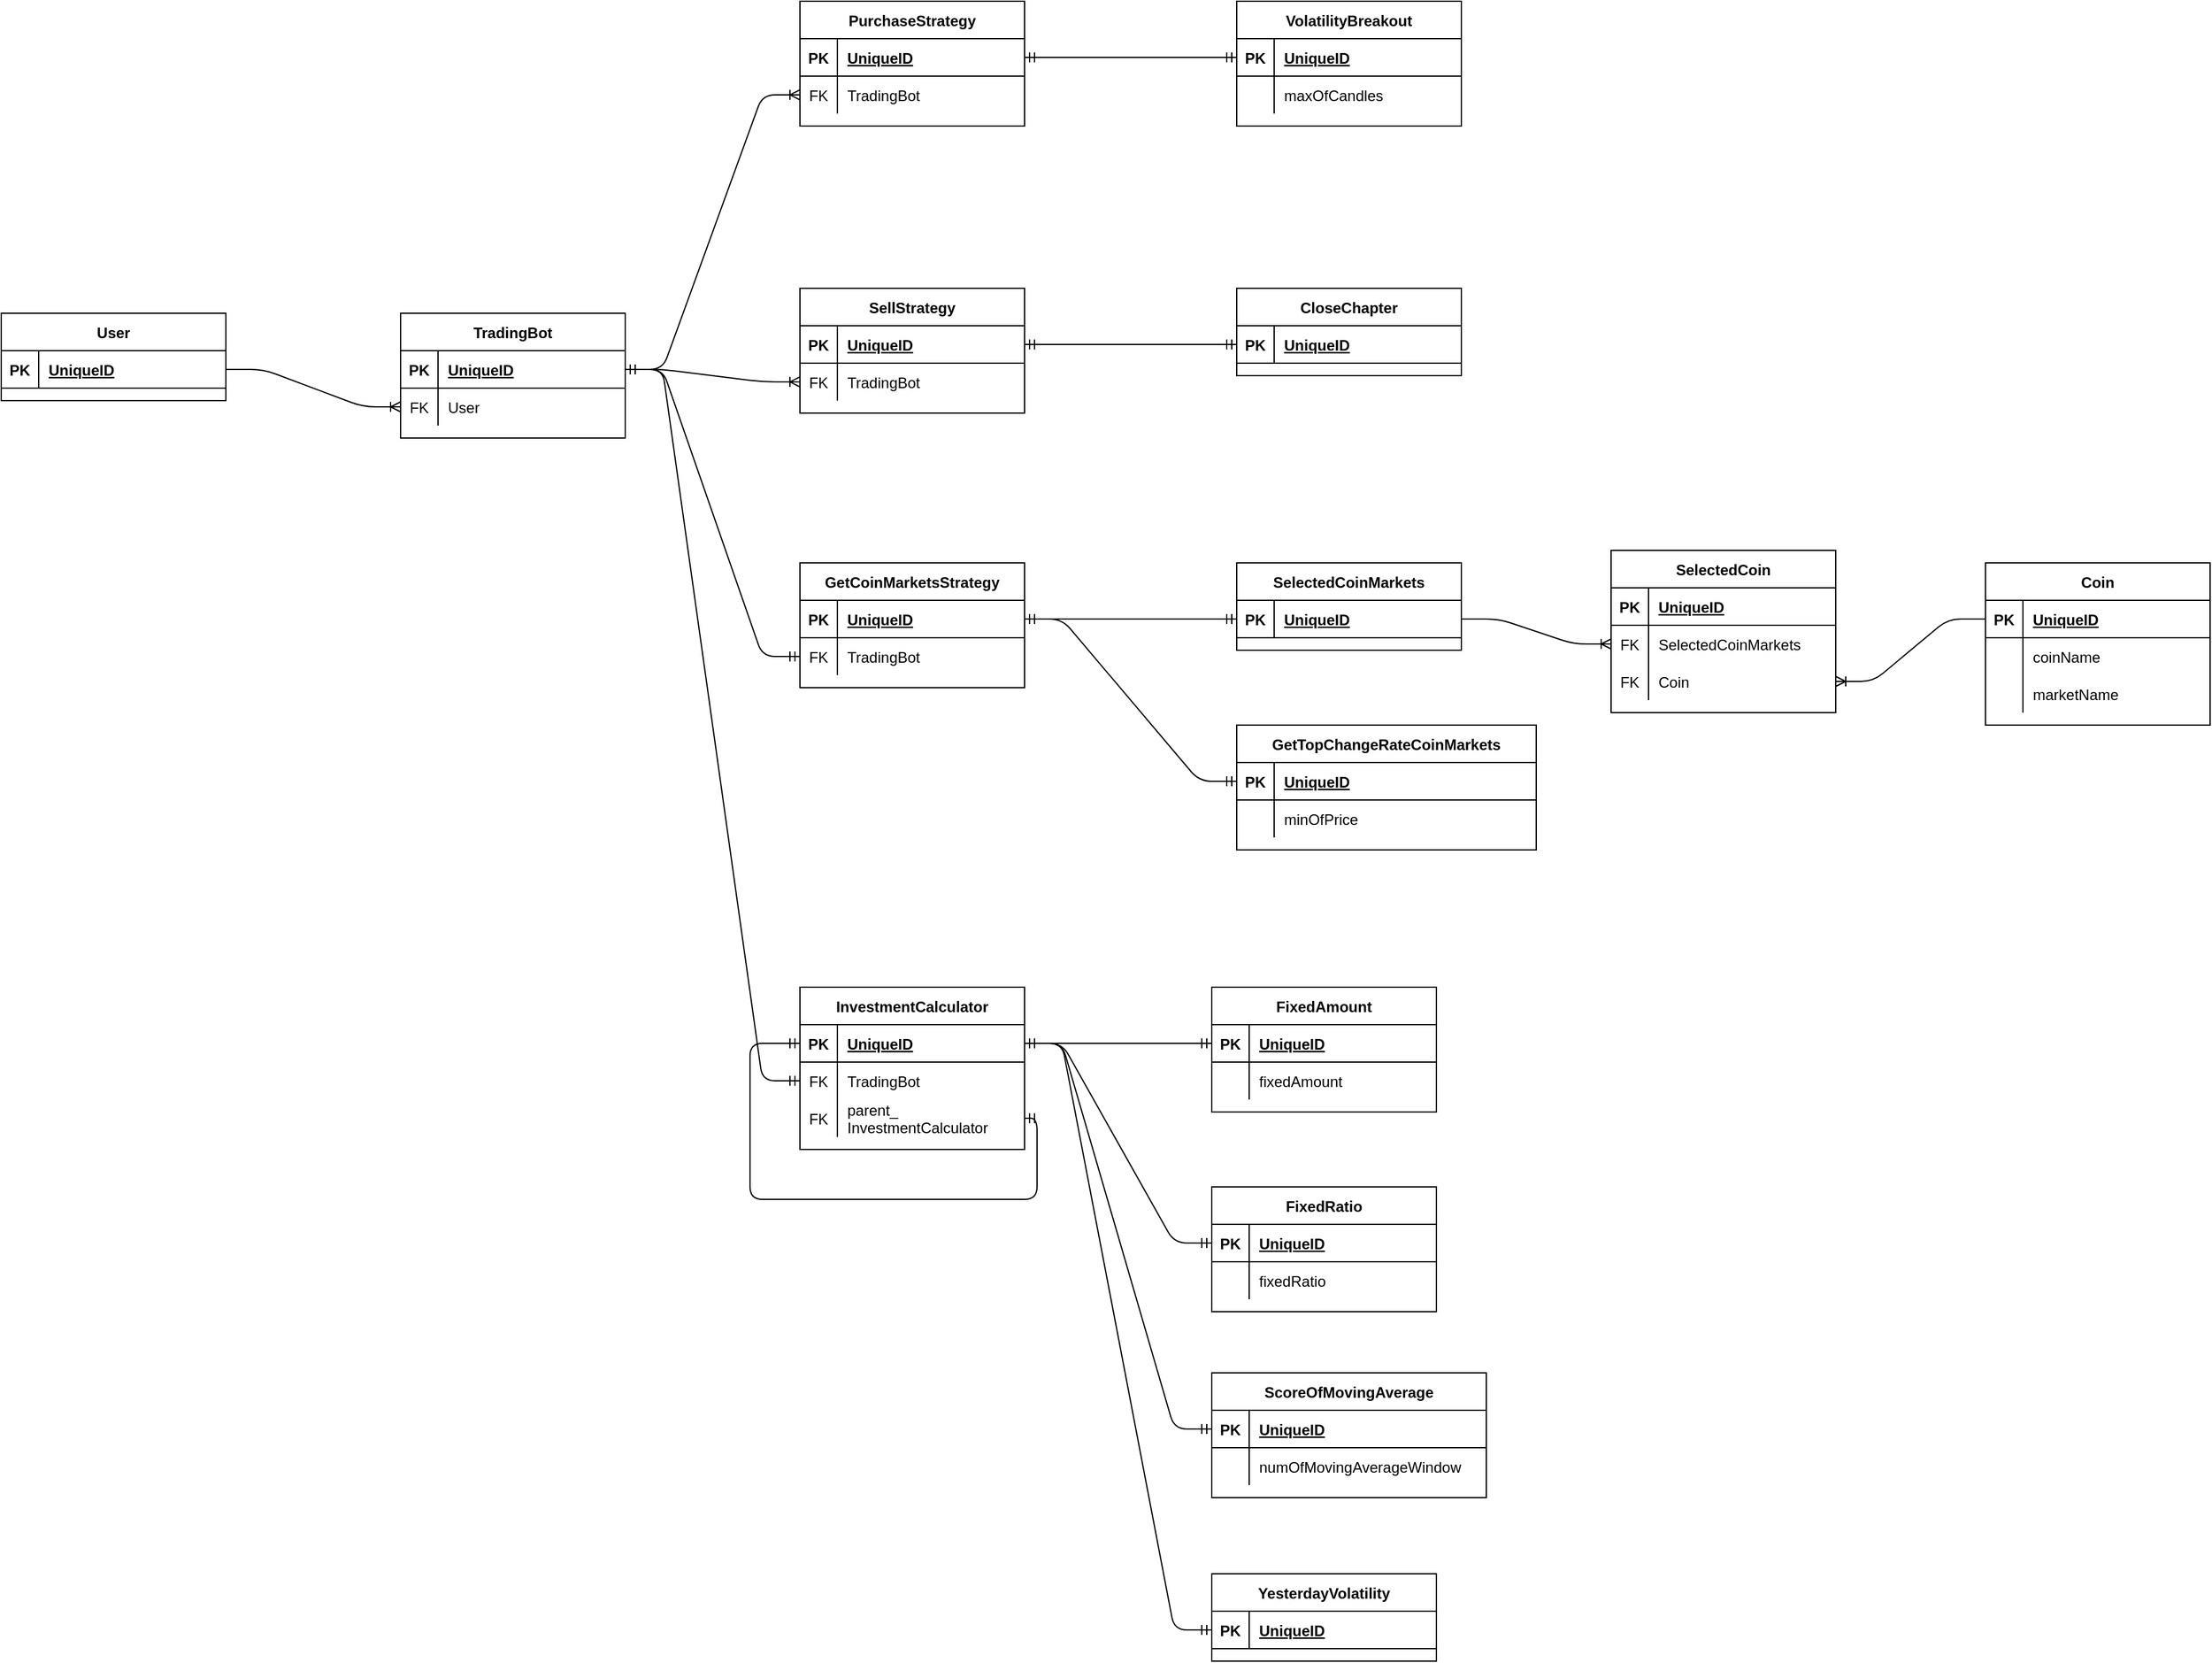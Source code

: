 <mxfile version="14.5.1" type="device"><diagram id="C8QNrVZX5FqWPN3iPnf4" name="페이지-1"><mxGraphModel dx="1580" dy="1114" grid="1" gridSize="10" guides="1" tooltips="1" connect="1" arrows="1" fold="1" page="1" pageScale="1" pageWidth="827" pageHeight="1169" math="0" shadow="0"><root><mxCell id="0"/><mxCell id="1" parent="0"/><mxCell id="JciPNBjv3yVWz3IVBdqK-4" value="User" style="shape=table;startSize=30;container=1;collapsible=1;childLayout=tableLayout;fixedRows=1;rowLines=0;fontStyle=1;align=center;resizeLast=1;" vertex="1" parent="1"><mxGeometry x="210" y="320" width="180" height="70" as="geometry"/></mxCell><mxCell id="JciPNBjv3yVWz3IVBdqK-5" value="" style="shape=partialRectangle;collapsible=0;dropTarget=0;pointerEvents=0;fillColor=none;top=0;left=0;bottom=1;right=0;points=[[0,0.5],[1,0.5]];portConstraint=eastwest;" vertex="1" parent="JciPNBjv3yVWz3IVBdqK-4"><mxGeometry y="30" width="180" height="30" as="geometry"/></mxCell><mxCell id="JciPNBjv3yVWz3IVBdqK-6" value="PK" style="shape=partialRectangle;connectable=0;fillColor=none;top=0;left=0;bottom=0;right=0;fontStyle=1;overflow=hidden;" vertex="1" parent="JciPNBjv3yVWz3IVBdqK-5"><mxGeometry width="30" height="30" as="geometry"/></mxCell><mxCell id="JciPNBjv3yVWz3IVBdqK-7" value="UniqueID" style="shape=partialRectangle;connectable=0;fillColor=none;top=0;left=0;bottom=0;right=0;align=left;spacingLeft=6;fontStyle=5;overflow=hidden;" vertex="1" parent="JciPNBjv3yVWz3IVBdqK-5"><mxGeometry x="30" width="150" height="30" as="geometry"/></mxCell><mxCell id="JciPNBjv3yVWz3IVBdqK-17" value="TradingBot" style="shape=table;startSize=30;container=1;collapsible=1;childLayout=tableLayout;fixedRows=1;rowLines=0;fontStyle=1;align=center;resizeLast=1;" vertex="1" parent="1"><mxGeometry x="530" y="320" width="180" height="100" as="geometry"/></mxCell><mxCell id="JciPNBjv3yVWz3IVBdqK-18" value="" style="shape=partialRectangle;collapsible=0;dropTarget=0;pointerEvents=0;fillColor=none;top=0;left=0;bottom=1;right=0;points=[[0,0.5],[1,0.5]];portConstraint=eastwest;" vertex="1" parent="JciPNBjv3yVWz3IVBdqK-17"><mxGeometry y="30" width="180" height="30" as="geometry"/></mxCell><mxCell id="JciPNBjv3yVWz3IVBdqK-19" value="PK" style="shape=partialRectangle;connectable=0;fillColor=none;top=0;left=0;bottom=0;right=0;fontStyle=1;overflow=hidden;" vertex="1" parent="JciPNBjv3yVWz3IVBdqK-18"><mxGeometry width="30" height="30" as="geometry"/></mxCell><mxCell id="JciPNBjv3yVWz3IVBdqK-20" value="UniqueID" style="shape=partialRectangle;connectable=0;fillColor=none;top=0;left=0;bottom=0;right=0;align=left;spacingLeft=6;fontStyle=5;overflow=hidden;" vertex="1" parent="JciPNBjv3yVWz3IVBdqK-18"><mxGeometry x="30" width="150" height="30" as="geometry"/></mxCell><mxCell id="JciPNBjv3yVWz3IVBdqK-21" value="" style="shape=partialRectangle;collapsible=0;dropTarget=0;pointerEvents=0;fillColor=none;top=0;left=0;bottom=0;right=0;points=[[0,0.5],[1,0.5]];portConstraint=eastwest;" vertex="1" parent="JciPNBjv3yVWz3IVBdqK-17"><mxGeometry y="60" width="180" height="30" as="geometry"/></mxCell><mxCell id="JciPNBjv3yVWz3IVBdqK-22" value="FK" style="shape=partialRectangle;connectable=0;fillColor=none;top=0;left=0;bottom=0;right=0;editable=1;overflow=hidden;" vertex="1" parent="JciPNBjv3yVWz3IVBdqK-21"><mxGeometry width="30" height="30" as="geometry"/></mxCell><mxCell id="JciPNBjv3yVWz3IVBdqK-23" value="User" style="shape=partialRectangle;connectable=0;fillColor=none;top=0;left=0;bottom=0;right=0;align=left;spacingLeft=6;overflow=hidden;" vertex="1" parent="JciPNBjv3yVWz3IVBdqK-21"><mxGeometry x="30" width="150" height="30" as="geometry"/></mxCell><mxCell id="JciPNBjv3yVWz3IVBdqK-30" value="Coin" style="shape=table;startSize=30;container=1;collapsible=1;childLayout=tableLayout;fixedRows=1;rowLines=0;fontStyle=1;align=center;resizeLast=1;" vertex="1" parent="1"><mxGeometry x="1800" y="520" width="180" height="130" as="geometry"/></mxCell><mxCell id="JciPNBjv3yVWz3IVBdqK-31" value="" style="shape=partialRectangle;collapsible=0;dropTarget=0;pointerEvents=0;fillColor=none;top=0;left=0;bottom=1;right=0;points=[[0,0.5],[1,0.5]];portConstraint=eastwest;" vertex="1" parent="JciPNBjv3yVWz3IVBdqK-30"><mxGeometry y="30" width="180" height="30" as="geometry"/></mxCell><mxCell id="JciPNBjv3yVWz3IVBdqK-32" value="PK" style="shape=partialRectangle;connectable=0;fillColor=none;top=0;left=0;bottom=0;right=0;fontStyle=1;overflow=hidden;" vertex="1" parent="JciPNBjv3yVWz3IVBdqK-31"><mxGeometry width="30" height="30" as="geometry"/></mxCell><mxCell id="JciPNBjv3yVWz3IVBdqK-33" value="UniqueID" style="shape=partialRectangle;connectable=0;fillColor=none;top=0;left=0;bottom=0;right=0;align=left;spacingLeft=6;fontStyle=5;overflow=hidden;" vertex="1" parent="JciPNBjv3yVWz3IVBdqK-31"><mxGeometry x="30" width="150" height="30" as="geometry"/></mxCell><mxCell id="JciPNBjv3yVWz3IVBdqK-34" value="" style="shape=partialRectangle;collapsible=0;dropTarget=0;pointerEvents=0;fillColor=none;top=0;left=0;bottom=0;right=0;points=[[0,0.5],[1,0.5]];portConstraint=eastwest;" vertex="1" parent="JciPNBjv3yVWz3IVBdqK-30"><mxGeometry y="60" width="180" height="30" as="geometry"/></mxCell><mxCell id="JciPNBjv3yVWz3IVBdqK-35" value="" style="shape=partialRectangle;connectable=0;fillColor=none;top=0;left=0;bottom=0;right=0;editable=1;overflow=hidden;" vertex="1" parent="JciPNBjv3yVWz3IVBdqK-34"><mxGeometry width="30" height="30" as="geometry"/></mxCell><mxCell id="JciPNBjv3yVWz3IVBdqK-36" value="coinName" style="shape=partialRectangle;connectable=0;fillColor=none;top=0;left=0;bottom=0;right=0;align=left;spacingLeft=6;overflow=hidden;" vertex="1" parent="JciPNBjv3yVWz3IVBdqK-34"><mxGeometry x="30" width="150" height="30" as="geometry"/></mxCell><mxCell id="JciPNBjv3yVWz3IVBdqK-37" value="" style="shape=partialRectangle;collapsible=0;dropTarget=0;pointerEvents=0;fillColor=none;top=0;left=0;bottom=0;right=0;points=[[0,0.5],[1,0.5]];portConstraint=eastwest;" vertex="1" parent="JciPNBjv3yVWz3IVBdqK-30"><mxGeometry y="90" width="180" height="30" as="geometry"/></mxCell><mxCell id="JciPNBjv3yVWz3IVBdqK-38" value="" style="shape=partialRectangle;connectable=0;fillColor=none;top=0;left=0;bottom=0;right=0;editable=1;overflow=hidden;" vertex="1" parent="JciPNBjv3yVWz3IVBdqK-37"><mxGeometry width="30" height="30" as="geometry"/></mxCell><mxCell id="JciPNBjv3yVWz3IVBdqK-39" value="marketName" style="shape=partialRectangle;connectable=0;fillColor=none;top=0;left=0;bottom=0;right=0;align=left;spacingLeft=6;overflow=hidden;" vertex="1" parent="JciPNBjv3yVWz3IVBdqK-37"><mxGeometry x="30" width="150" height="30" as="geometry"/></mxCell><mxCell id="JciPNBjv3yVWz3IVBdqK-43" value="PurchaseStrategy" style="shape=table;startSize=30;container=1;collapsible=1;childLayout=tableLayout;fixedRows=1;rowLines=0;fontStyle=1;align=center;resizeLast=1;" vertex="1" parent="1"><mxGeometry x="850" y="70" width="180" height="100" as="geometry"/></mxCell><mxCell id="JciPNBjv3yVWz3IVBdqK-44" value="" style="shape=partialRectangle;collapsible=0;dropTarget=0;pointerEvents=0;fillColor=none;top=0;left=0;bottom=1;right=0;points=[[0,0.5],[1,0.5]];portConstraint=eastwest;" vertex="1" parent="JciPNBjv3yVWz3IVBdqK-43"><mxGeometry y="30" width="180" height="30" as="geometry"/></mxCell><mxCell id="JciPNBjv3yVWz3IVBdqK-45" value="PK" style="shape=partialRectangle;connectable=0;fillColor=none;top=0;left=0;bottom=0;right=0;fontStyle=1;overflow=hidden;" vertex="1" parent="JciPNBjv3yVWz3IVBdqK-44"><mxGeometry width="30" height="30" as="geometry"/></mxCell><mxCell id="JciPNBjv3yVWz3IVBdqK-46" value="UniqueID" style="shape=partialRectangle;connectable=0;fillColor=none;top=0;left=0;bottom=0;right=0;align=left;spacingLeft=6;fontStyle=5;overflow=hidden;" vertex="1" parent="JciPNBjv3yVWz3IVBdqK-44"><mxGeometry x="30" width="150" height="30" as="geometry"/></mxCell><mxCell id="JciPNBjv3yVWz3IVBdqK-47" value="" style="shape=partialRectangle;collapsible=0;dropTarget=0;pointerEvents=0;fillColor=none;top=0;left=0;bottom=0;right=0;points=[[0,0.5],[1,0.5]];portConstraint=eastwest;" vertex="1" parent="JciPNBjv3yVWz3IVBdqK-43"><mxGeometry y="60" width="180" height="30" as="geometry"/></mxCell><mxCell id="JciPNBjv3yVWz3IVBdqK-48" value="FK" style="shape=partialRectangle;connectable=0;fillColor=none;top=0;left=0;bottom=0;right=0;editable=1;overflow=hidden;" vertex="1" parent="JciPNBjv3yVWz3IVBdqK-47"><mxGeometry width="30" height="30" as="geometry"/></mxCell><mxCell id="JciPNBjv3yVWz3IVBdqK-49" value="TradingBot" style="shape=partialRectangle;connectable=0;fillColor=none;top=0;left=0;bottom=0;right=0;align=left;spacingLeft=6;overflow=hidden;" vertex="1" parent="JciPNBjv3yVWz3IVBdqK-47"><mxGeometry x="30" width="150" height="30" as="geometry"/></mxCell><mxCell id="JciPNBjv3yVWz3IVBdqK-56" value="SellStrategy" style="shape=table;startSize=30;container=1;collapsible=1;childLayout=tableLayout;fixedRows=1;rowLines=0;fontStyle=1;align=center;resizeLast=1;" vertex="1" parent="1"><mxGeometry x="850" y="300" width="180" height="100" as="geometry"/></mxCell><mxCell id="JciPNBjv3yVWz3IVBdqK-57" value="" style="shape=partialRectangle;collapsible=0;dropTarget=0;pointerEvents=0;fillColor=none;top=0;left=0;bottom=1;right=0;points=[[0,0.5],[1,0.5]];portConstraint=eastwest;" vertex="1" parent="JciPNBjv3yVWz3IVBdqK-56"><mxGeometry y="30" width="180" height="30" as="geometry"/></mxCell><mxCell id="JciPNBjv3yVWz3IVBdqK-58" value="PK" style="shape=partialRectangle;connectable=0;fillColor=none;top=0;left=0;bottom=0;right=0;fontStyle=1;overflow=hidden;" vertex="1" parent="JciPNBjv3yVWz3IVBdqK-57"><mxGeometry width="30" height="30" as="geometry"/></mxCell><mxCell id="JciPNBjv3yVWz3IVBdqK-59" value="UniqueID" style="shape=partialRectangle;connectable=0;fillColor=none;top=0;left=0;bottom=0;right=0;align=left;spacingLeft=6;fontStyle=5;overflow=hidden;" vertex="1" parent="JciPNBjv3yVWz3IVBdqK-57"><mxGeometry x="30" width="150" height="30" as="geometry"/></mxCell><mxCell id="JciPNBjv3yVWz3IVBdqK-60" value="" style="shape=partialRectangle;collapsible=0;dropTarget=0;pointerEvents=0;fillColor=none;top=0;left=0;bottom=0;right=0;points=[[0,0.5],[1,0.5]];portConstraint=eastwest;" vertex="1" parent="JciPNBjv3yVWz3IVBdqK-56"><mxGeometry y="60" width="180" height="30" as="geometry"/></mxCell><mxCell id="JciPNBjv3yVWz3IVBdqK-61" value="FK" style="shape=partialRectangle;connectable=0;fillColor=none;top=0;left=0;bottom=0;right=0;editable=1;overflow=hidden;" vertex="1" parent="JciPNBjv3yVWz3IVBdqK-60"><mxGeometry width="30" height="30" as="geometry"/></mxCell><mxCell id="JciPNBjv3yVWz3IVBdqK-62" value="TradingBot" style="shape=partialRectangle;connectable=0;fillColor=none;top=0;left=0;bottom=0;right=0;align=left;spacingLeft=6;overflow=hidden;" vertex="1" parent="JciPNBjv3yVWz3IVBdqK-60"><mxGeometry x="30" width="150" height="30" as="geometry"/></mxCell><mxCell id="JciPNBjv3yVWz3IVBdqK-69" value="GetCoinMarketsStrategy" style="shape=table;startSize=30;container=1;collapsible=1;childLayout=tableLayout;fixedRows=1;rowLines=0;fontStyle=1;align=center;resizeLast=1;" vertex="1" parent="1"><mxGeometry x="850" y="520" width="180" height="100" as="geometry"/></mxCell><mxCell id="JciPNBjv3yVWz3IVBdqK-70" value="" style="shape=partialRectangle;collapsible=0;dropTarget=0;pointerEvents=0;fillColor=none;top=0;left=0;bottom=1;right=0;points=[[0,0.5],[1,0.5]];portConstraint=eastwest;" vertex="1" parent="JciPNBjv3yVWz3IVBdqK-69"><mxGeometry y="30" width="180" height="30" as="geometry"/></mxCell><mxCell id="JciPNBjv3yVWz3IVBdqK-71" value="PK" style="shape=partialRectangle;connectable=0;fillColor=none;top=0;left=0;bottom=0;right=0;fontStyle=1;overflow=hidden;" vertex="1" parent="JciPNBjv3yVWz3IVBdqK-70"><mxGeometry width="30" height="30" as="geometry"/></mxCell><mxCell id="JciPNBjv3yVWz3IVBdqK-72" value="UniqueID" style="shape=partialRectangle;connectable=0;fillColor=none;top=0;left=0;bottom=0;right=0;align=left;spacingLeft=6;fontStyle=5;overflow=hidden;" vertex="1" parent="JciPNBjv3yVWz3IVBdqK-70"><mxGeometry x="30" width="150" height="30" as="geometry"/></mxCell><mxCell id="JciPNBjv3yVWz3IVBdqK-76" value="" style="shape=partialRectangle;collapsible=0;dropTarget=0;pointerEvents=0;fillColor=none;top=0;left=0;bottom=0;right=0;points=[[0,0.5],[1,0.5]];portConstraint=eastwest;" vertex="1" parent="JciPNBjv3yVWz3IVBdqK-69"><mxGeometry y="60" width="180" height="30" as="geometry"/></mxCell><mxCell id="JciPNBjv3yVWz3IVBdqK-77" value="FK" style="shape=partialRectangle;connectable=0;fillColor=none;top=0;left=0;bottom=0;right=0;editable=1;overflow=hidden;" vertex="1" parent="JciPNBjv3yVWz3IVBdqK-76"><mxGeometry width="30" height="30" as="geometry"/></mxCell><mxCell id="JciPNBjv3yVWz3IVBdqK-78" value="TradingBot" style="shape=partialRectangle;connectable=0;fillColor=none;top=0;left=0;bottom=0;right=0;align=left;spacingLeft=6;overflow=hidden;" vertex="1" parent="JciPNBjv3yVWz3IVBdqK-76"><mxGeometry x="30" width="150" height="30" as="geometry"/></mxCell><mxCell id="JciPNBjv3yVWz3IVBdqK-82" value="CloseChapter" style="shape=table;startSize=30;container=1;collapsible=1;childLayout=tableLayout;fixedRows=1;rowLines=0;fontStyle=1;align=center;resizeLast=1;" vertex="1" parent="1"><mxGeometry x="1200" y="300" width="180" height="70" as="geometry"/></mxCell><mxCell id="JciPNBjv3yVWz3IVBdqK-83" value="" style="shape=partialRectangle;collapsible=0;dropTarget=0;pointerEvents=0;fillColor=none;top=0;left=0;bottom=1;right=0;points=[[0,0.5],[1,0.5]];portConstraint=eastwest;" vertex="1" parent="JciPNBjv3yVWz3IVBdqK-82"><mxGeometry y="30" width="180" height="30" as="geometry"/></mxCell><mxCell id="JciPNBjv3yVWz3IVBdqK-84" value="PK" style="shape=partialRectangle;connectable=0;fillColor=none;top=0;left=0;bottom=0;right=0;fontStyle=1;overflow=hidden;" vertex="1" parent="JciPNBjv3yVWz3IVBdqK-83"><mxGeometry width="30" height="30" as="geometry"/></mxCell><mxCell id="JciPNBjv3yVWz3IVBdqK-85" value="UniqueID" style="shape=partialRectangle;connectable=0;fillColor=none;top=0;left=0;bottom=0;right=0;align=left;spacingLeft=6;fontStyle=5;overflow=hidden;" vertex="1" parent="JciPNBjv3yVWz3IVBdqK-83"><mxGeometry x="30" width="150" height="30" as="geometry"/></mxCell><mxCell id="JciPNBjv3yVWz3IVBdqK-95" value="VolatilityBreakout" style="shape=table;startSize=30;container=1;collapsible=1;childLayout=tableLayout;fixedRows=1;rowLines=0;fontStyle=1;align=center;resizeLast=1;" vertex="1" parent="1"><mxGeometry x="1200" y="70" width="180" height="100" as="geometry"/></mxCell><mxCell id="JciPNBjv3yVWz3IVBdqK-96" value="" style="shape=partialRectangle;collapsible=0;dropTarget=0;pointerEvents=0;fillColor=none;top=0;left=0;bottom=1;right=0;points=[[0,0.5],[1,0.5]];portConstraint=eastwest;" vertex="1" parent="JciPNBjv3yVWz3IVBdqK-95"><mxGeometry y="30" width="180" height="30" as="geometry"/></mxCell><mxCell id="JciPNBjv3yVWz3IVBdqK-97" value="PK" style="shape=partialRectangle;connectable=0;fillColor=none;top=0;left=0;bottom=0;right=0;fontStyle=1;overflow=hidden;" vertex="1" parent="JciPNBjv3yVWz3IVBdqK-96"><mxGeometry width="30" height="30" as="geometry"/></mxCell><mxCell id="JciPNBjv3yVWz3IVBdqK-98" value="UniqueID" style="shape=partialRectangle;connectable=0;fillColor=none;top=0;left=0;bottom=0;right=0;align=left;spacingLeft=6;fontStyle=5;overflow=hidden;" vertex="1" parent="JciPNBjv3yVWz3IVBdqK-96"><mxGeometry x="30" width="150" height="30" as="geometry"/></mxCell><mxCell id="JciPNBjv3yVWz3IVBdqK-99" value="" style="shape=partialRectangle;collapsible=0;dropTarget=0;pointerEvents=0;fillColor=none;top=0;left=0;bottom=0;right=0;points=[[0,0.5],[1,0.5]];portConstraint=eastwest;" vertex="1" parent="JciPNBjv3yVWz3IVBdqK-95"><mxGeometry y="60" width="180" height="30" as="geometry"/></mxCell><mxCell id="JciPNBjv3yVWz3IVBdqK-100" value="" style="shape=partialRectangle;connectable=0;fillColor=none;top=0;left=0;bottom=0;right=0;editable=1;overflow=hidden;" vertex="1" parent="JciPNBjv3yVWz3IVBdqK-99"><mxGeometry width="30" height="30" as="geometry"/></mxCell><mxCell id="JciPNBjv3yVWz3IVBdqK-101" value="maxOfCandles" style="shape=partialRectangle;connectable=0;fillColor=none;top=0;left=0;bottom=0;right=0;align=left;spacingLeft=6;overflow=hidden;" vertex="1" parent="JciPNBjv3yVWz3IVBdqK-99"><mxGeometry x="30" width="150" height="30" as="geometry"/></mxCell><mxCell id="JciPNBjv3yVWz3IVBdqK-108" value="SelectedCoinMarkets" style="shape=table;startSize=30;container=1;collapsible=1;childLayout=tableLayout;fixedRows=1;rowLines=0;fontStyle=1;align=center;resizeLast=1;" vertex="1" parent="1"><mxGeometry x="1200" y="520" width="180" height="70" as="geometry"/></mxCell><mxCell id="JciPNBjv3yVWz3IVBdqK-109" value="" style="shape=partialRectangle;collapsible=0;dropTarget=0;pointerEvents=0;fillColor=none;top=0;left=0;bottom=1;right=0;points=[[0,0.5],[1,0.5]];portConstraint=eastwest;" vertex="1" parent="JciPNBjv3yVWz3IVBdqK-108"><mxGeometry y="30" width="180" height="30" as="geometry"/></mxCell><mxCell id="JciPNBjv3yVWz3IVBdqK-110" value="PK" style="shape=partialRectangle;connectable=0;fillColor=none;top=0;left=0;bottom=0;right=0;fontStyle=1;overflow=hidden;" vertex="1" parent="JciPNBjv3yVWz3IVBdqK-109"><mxGeometry width="30" height="30" as="geometry"/></mxCell><mxCell id="JciPNBjv3yVWz3IVBdqK-111" value="UniqueID" style="shape=partialRectangle;connectable=0;fillColor=none;top=0;left=0;bottom=0;right=0;align=left;spacingLeft=6;fontStyle=5;overflow=hidden;" vertex="1" parent="JciPNBjv3yVWz3IVBdqK-109"><mxGeometry x="30" width="150" height="30" as="geometry"/></mxCell><mxCell id="JciPNBjv3yVWz3IVBdqK-121" value="GetTopChangeRateCoinMarkets" style="shape=table;startSize=30;container=1;collapsible=1;childLayout=tableLayout;fixedRows=1;rowLines=0;fontStyle=1;align=center;resizeLast=1;" vertex="1" parent="1"><mxGeometry x="1200" y="650" width="240" height="100" as="geometry"/></mxCell><mxCell id="JciPNBjv3yVWz3IVBdqK-122" value="" style="shape=partialRectangle;collapsible=0;dropTarget=0;pointerEvents=0;fillColor=none;top=0;left=0;bottom=1;right=0;points=[[0,0.5],[1,0.5]];portConstraint=eastwest;" vertex="1" parent="JciPNBjv3yVWz3IVBdqK-121"><mxGeometry y="30" width="240" height="30" as="geometry"/></mxCell><mxCell id="JciPNBjv3yVWz3IVBdqK-123" value="PK" style="shape=partialRectangle;connectable=0;fillColor=none;top=0;left=0;bottom=0;right=0;fontStyle=1;overflow=hidden;" vertex="1" parent="JciPNBjv3yVWz3IVBdqK-122"><mxGeometry width="30" height="30" as="geometry"/></mxCell><mxCell id="JciPNBjv3yVWz3IVBdqK-124" value="UniqueID" style="shape=partialRectangle;connectable=0;fillColor=none;top=0;left=0;bottom=0;right=0;align=left;spacingLeft=6;fontStyle=5;overflow=hidden;" vertex="1" parent="JciPNBjv3yVWz3IVBdqK-122"><mxGeometry x="30" width="210" height="30" as="geometry"/></mxCell><mxCell id="JciPNBjv3yVWz3IVBdqK-239" value="" style="shape=partialRectangle;collapsible=0;dropTarget=0;pointerEvents=0;fillColor=none;top=0;left=0;bottom=0;right=0;points=[[0,0.5],[1,0.5]];portConstraint=eastwest;" vertex="1" parent="JciPNBjv3yVWz3IVBdqK-121"><mxGeometry y="60" width="240" height="30" as="geometry"/></mxCell><mxCell id="JciPNBjv3yVWz3IVBdqK-240" value="" style="shape=partialRectangle;connectable=0;fillColor=none;top=0;left=0;bottom=0;right=0;editable=1;overflow=hidden;" vertex="1" parent="JciPNBjv3yVWz3IVBdqK-239"><mxGeometry width="30" height="30" as="geometry"/></mxCell><mxCell id="JciPNBjv3yVWz3IVBdqK-241" value="minOfPrice" style="shape=partialRectangle;connectable=0;fillColor=none;top=0;left=0;bottom=0;right=0;align=left;spacingLeft=6;overflow=hidden;" vertex="1" parent="JciPNBjv3yVWz3IVBdqK-239"><mxGeometry x="30" width="210" height="30" as="geometry"/></mxCell><mxCell id="JciPNBjv3yVWz3IVBdqK-134" value="SelectedCoin" style="shape=table;startSize=30;container=1;collapsible=1;childLayout=tableLayout;fixedRows=1;rowLines=0;fontStyle=1;align=center;resizeLast=1;" vertex="1" parent="1"><mxGeometry x="1500" y="510" width="180" height="130" as="geometry"/></mxCell><mxCell id="JciPNBjv3yVWz3IVBdqK-135" value="" style="shape=partialRectangle;collapsible=0;dropTarget=0;pointerEvents=0;fillColor=none;top=0;left=0;bottom=1;right=0;points=[[0,0.5],[1,0.5]];portConstraint=eastwest;" vertex="1" parent="JciPNBjv3yVWz3IVBdqK-134"><mxGeometry y="30" width="180" height="30" as="geometry"/></mxCell><mxCell id="JciPNBjv3yVWz3IVBdqK-136" value="PK" style="shape=partialRectangle;connectable=0;fillColor=none;top=0;left=0;bottom=0;right=0;fontStyle=1;overflow=hidden;" vertex="1" parent="JciPNBjv3yVWz3IVBdqK-135"><mxGeometry width="30" height="30" as="geometry"/></mxCell><mxCell id="JciPNBjv3yVWz3IVBdqK-137" value="UniqueID" style="shape=partialRectangle;connectable=0;fillColor=none;top=0;left=0;bottom=0;right=0;align=left;spacingLeft=6;fontStyle=5;overflow=hidden;" vertex="1" parent="JciPNBjv3yVWz3IVBdqK-135"><mxGeometry x="30" width="150" height="30" as="geometry"/></mxCell><mxCell id="JciPNBjv3yVWz3IVBdqK-138" value="" style="shape=partialRectangle;collapsible=0;dropTarget=0;pointerEvents=0;fillColor=none;top=0;left=0;bottom=0;right=0;points=[[0,0.5],[1,0.5]];portConstraint=eastwest;" vertex="1" parent="JciPNBjv3yVWz3IVBdqK-134"><mxGeometry y="60" width="180" height="30" as="geometry"/></mxCell><mxCell id="JciPNBjv3yVWz3IVBdqK-139" value="FK" style="shape=partialRectangle;connectable=0;fillColor=none;top=0;left=0;bottom=0;right=0;editable=1;overflow=hidden;" vertex="1" parent="JciPNBjv3yVWz3IVBdqK-138"><mxGeometry width="30" height="30" as="geometry"/></mxCell><mxCell id="JciPNBjv3yVWz3IVBdqK-140" value="SelectedCoinMarkets" style="shape=partialRectangle;connectable=0;fillColor=none;top=0;left=0;bottom=0;right=0;align=left;spacingLeft=6;overflow=hidden;" vertex="1" parent="JciPNBjv3yVWz3IVBdqK-138"><mxGeometry x="30" width="150" height="30" as="geometry"/></mxCell><mxCell id="JciPNBjv3yVWz3IVBdqK-141" value="" style="shape=partialRectangle;collapsible=0;dropTarget=0;pointerEvents=0;fillColor=none;top=0;left=0;bottom=0;right=0;points=[[0,0.5],[1,0.5]];portConstraint=eastwest;" vertex="1" parent="JciPNBjv3yVWz3IVBdqK-134"><mxGeometry y="90" width="180" height="30" as="geometry"/></mxCell><mxCell id="JciPNBjv3yVWz3IVBdqK-142" value="FK" style="shape=partialRectangle;connectable=0;fillColor=none;top=0;left=0;bottom=0;right=0;editable=1;overflow=hidden;" vertex="1" parent="JciPNBjv3yVWz3IVBdqK-141"><mxGeometry width="30" height="30" as="geometry"/></mxCell><mxCell id="JciPNBjv3yVWz3IVBdqK-143" value="Coin" style="shape=partialRectangle;connectable=0;fillColor=none;top=0;left=0;bottom=0;right=0;align=left;spacingLeft=6;overflow=hidden;" vertex="1" parent="JciPNBjv3yVWz3IVBdqK-141"><mxGeometry x="30" width="150" height="30" as="geometry"/></mxCell><mxCell id="JciPNBjv3yVWz3IVBdqK-149" value="" style="edgeStyle=entityRelationEdgeStyle;fontSize=12;html=1;endArrow=ERmandOne;startArrow=ERmandOne;exitX=0;exitY=0.5;exitDx=0;exitDy=0;entryX=1;entryY=0.5;entryDx=0;entryDy=0;" edge="1" parent="1" source="JciPNBjv3yVWz3IVBdqK-122" target="JciPNBjv3yVWz3IVBdqK-70"><mxGeometry width="100" height="100" relative="1" as="geometry"><mxPoint x="1250" y="650" as="sourcePoint"/><mxPoint x="1350" y="550" as="targetPoint"/></mxGeometry></mxCell><mxCell id="JciPNBjv3yVWz3IVBdqK-151" value="" style="edgeStyle=entityRelationEdgeStyle;fontSize=12;html=1;endArrow=ERmandOne;startArrow=ERmandOne;entryX=0;entryY=0.5;entryDx=0;entryDy=0;" edge="1" parent="1" source="JciPNBjv3yVWz3IVBdqK-70" target="JciPNBjv3yVWz3IVBdqK-109"><mxGeometry width="100" height="100" relative="1" as="geometry"><mxPoint x="1250" y="650" as="sourcePoint"/><mxPoint x="1350" y="550" as="targetPoint"/></mxGeometry></mxCell><mxCell id="JciPNBjv3yVWz3IVBdqK-152" value="" style="edgeStyle=entityRelationEdgeStyle;fontSize=12;html=1;endArrow=ERoneToMany;entryX=0;entryY=0.5;entryDx=0;entryDy=0;exitX=1;exitY=0.5;exitDx=0;exitDy=0;" edge="1" parent="1" source="JciPNBjv3yVWz3IVBdqK-109" target="JciPNBjv3yVWz3IVBdqK-138"><mxGeometry width="100" height="100" relative="1" as="geometry"><mxPoint x="1660" y="650" as="sourcePoint"/><mxPoint x="1760" y="550" as="targetPoint"/></mxGeometry></mxCell><mxCell id="JciPNBjv3yVWz3IVBdqK-153" value="" style="edgeStyle=entityRelationEdgeStyle;fontSize=12;html=1;endArrow=ERoneToMany;entryX=1;entryY=0.5;entryDx=0;entryDy=0;exitX=0;exitY=0.5;exitDx=0;exitDy=0;" edge="1" parent="1" source="JciPNBjv3yVWz3IVBdqK-31" target="JciPNBjv3yVWz3IVBdqK-141"><mxGeometry width="100" height="100" relative="1" as="geometry"><mxPoint x="1730" y="630" as="sourcePoint"/><mxPoint x="1760" y="550" as="targetPoint"/></mxGeometry></mxCell><mxCell id="JciPNBjv3yVWz3IVBdqK-156" value="" style="edgeStyle=entityRelationEdgeStyle;fontSize=12;html=1;endArrow=ERoneToMany;exitX=1;exitY=0.5;exitDx=0;exitDy=0;entryX=0;entryY=0.5;entryDx=0;entryDy=0;" edge="1" parent="1" source="JciPNBjv3yVWz3IVBdqK-18" target="JciPNBjv3yVWz3IVBdqK-60"><mxGeometry width="100" height="100" relative="1" as="geometry"><mxPoint x="1030" y="440" as="sourcePoint"/><mxPoint x="1130" y="340" as="targetPoint"/></mxGeometry></mxCell><mxCell id="JciPNBjv3yVWz3IVBdqK-157" value="" style="edgeStyle=entityRelationEdgeStyle;fontSize=12;html=1;endArrow=ERoneToMany;exitX=1;exitY=0.5;exitDx=0;exitDy=0;entryX=0;entryY=0.5;entryDx=0;entryDy=0;" edge="1" parent="1" source="JciPNBjv3yVWz3IVBdqK-18" target="JciPNBjv3yVWz3IVBdqK-47"><mxGeometry width="100" height="100" relative="1" as="geometry"><mxPoint x="1030" y="370" as="sourcePoint"/><mxPoint x="1130" y="270" as="targetPoint"/></mxGeometry></mxCell><mxCell id="JciPNBjv3yVWz3IVBdqK-158" value="" style="edgeStyle=entityRelationEdgeStyle;fontSize=12;html=1;endArrow=ERmandOne;startArrow=ERmandOne;entryX=1;entryY=0.5;entryDx=0;entryDy=0;exitX=0;exitY=0.5;exitDx=0;exitDy=0;" edge="1" parent="1" source="JciPNBjv3yVWz3IVBdqK-96" target="JciPNBjv3yVWz3IVBdqK-44"><mxGeometry width="100" height="100" relative="1" as="geometry"><mxPoint x="1030" y="390" as="sourcePoint"/><mxPoint x="1130" y="290" as="targetPoint"/></mxGeometry></mxCell><mxCell id="JciPNBjv3yVWz3IVBdqK-159" value="" style="edgeStyle=entityRelationEdgeStyle;fontSize=12;html=1;endArrow=ERmandOne;startArrow=ERmandOne;entryX=0;entryY=0.5;entryDx=0;entryDy=0;exitX=1;exitY=0.5;exitDx=0;exitDy=0;" edge="1" parent="1" source="JciPNBjv3yVWz3IVBdqK-57" target="JciPNBjv3yVWz3IVBdqK-83"><mxGeometry width="100" height="100" relative="1" as="geometry"><mxPoint x="1030" y="390" as="sourcePoint"/><mxPoint x="1130" y="290" as="targetPoint"/></mxGeometry></mxCell><mxCell id="JciPNBjv3yVWz3IVBdqK-160" value="InvestmentCalculator" style="shape=table;startSize=30;container=1;collapsible=1;childLayout=tableLayout;fixedRows=1;rowLines=0;fontStyle=1;align=center;resizeLast=1;" vertex="1" parent="1"><mxGeometry x="850" y="860" width="180" height="130" as="geometry"/></mxCell><mxCell id="JciPNBjv3yVWz3IVBdqK-161" value="" style="shape=partialRectangle;collapsible=0;dropTarget=0;pointerEvents=0;fillColor=none;top=0;left=0;bottom=1;right=0;points=[[0,0.5],[1,0.5]];portConstraint=eastwest;" vertex="1" parent="JciPNBjv3yVWz3IVBdqK-160"><mxGeometry y="30" width="180" height="30" as="geometry"/></mxCell><mxCell id="JciPNBjv3yVWz3IVBdqK-162" value="PK" style="shape=partialRectangle;connectable=0;fillColor=none;top=0;left=0;bottom=0;right=0;fontStyle=1;overflow=hidden;" vertex="1" parent="JciPNBjv3yVWz3IVBdqK-161"><mxGeometry width="30" height="30" as="geometry"/></mxCell><mxCell id="JciPNBjv3yVWz3IVBdqK-163" value="UniqueID" style="shape=partialRectangle;connectable=0;fillColor=none;top=0;left=0;bottom=0;right=0;align=left;spacingLeft=6;fontStyle=5;overflow=hidden;" vertex="1" parent="JciPNBjv3yVWz3IVBdqK-161"><mxGeometry x="30" width="150" height="30" as="geometry"/></mxCell><mxCell id="JciPNBjv3yVWz3IVBdqK-164" value="" style="shape=partialRectangle;collapsible=0;dropTarget=0;pointerEvents=0;fillColor=none;top=0;left=0;bottom=0;right=0;points=[[0,0.5],[1,0.5]];portConstraint=eastwest;" vertex="1" parent="JciPNBjv3yVWz3IVBdqK-160"><mxGeometry y="60" width="180" height="30" as="geometry"/></mxCell><mxCell id="JciPNBjv3yVWz3IVBdqK-165" value="FK" style="shape=partialRectangle;connectable=0;fillColor=none;top=0;left=0;bottom=0;right=0;editable=1;overflow=hidden;" vertex="1" parent="JciPNBjv3yVWz3IVBdqK-164"><mxGeometry width="30" height="30" as="geometry"/></mxCell><mxCell id="JciPNBjv3yVWz3IVBdqK-166" value="TradingBot" style="shape=partialRectangle;connectable=0;fillColor=none;top=0;left=0;bottom=0;right=0;align=left;spacingLeft=6;overflow=hidden;" vertex="1" parent="JciPNBjv3yVWz3IVBdqK-164"><mxGeometry x="30" width="150" height="30" as="geometry"/></mxCell><mxCell id="JciPNBjv3yVWz3IVBdqK-227" value="" style="shape=partialRectangle;collapsible=0;dropTarget=0;pointerEvents=0;fillColor=none;top=0;left=0;bottom=0;right=0;points=[[0,0.5],[1,0.5]];portConstraint=eastwest;" vertex="1" parent="JciPNBjv3yVWz3IVBdqK-160"><mxGeometry y="90" width="180" height="30" as="geometry"/></mxCell><mxCell id="JciPNBjv3yVWz3IVBdqK-228" value="FK" style="shape=partialRectangle;connectable=0;fillColor=none;top=0;left=0;bottom=0;right=0;editable=1;overflow=hidden;" vertex="1" parent="JciPNBjv3yVWz3IVBdqK-227"><mxGeometry width="30" height="30" as="geometry"/></mxCell><mxCell id="JciPNBjv3yVWz3IVBdqK-229" value="parent_&#10;InvestmentCalculator" style="shape=partialRectangle;connectable=0;fillColor=none;top=0;left=0;bottom=0;right=0;align=left;spacingLeft=6;overflow=hidden;" vertex="1" parent="JciPNBjv3yVWz3IVBdqK-227"><mxGeometry x="30" width="150" height="30" as="geometry"/></mxCell><mxCell id="JciPNBjv3yVWz3IVBdqK-234" value="" style="edgeStyle=orthogonalEdgeStyle;fontSize=12;html=1;endArrow=ERmandOne;startArrow=ERmandOne;exitX=1;exitY=0.5;exitDx=0;exitDy=0;entryX=0;entryY=0.5;entryDx=0;entryDy=0;" edge="1" parent="JciPNBjv3yVWz3IVBdqK-160" source="JciPNBjv3yVWz3IVBdqK-227" target="JciPNBjv3yVWz3IVBdqK-161"><mxGeometry width="100" height="100" relative="1" as="geometry"><mxPoint x="280" y="410" as="sourcePoint"/><mxPoint x="140" y="220" as="targetPoint"/><Array as="points"><mxPoint x="190" y="105"/><mxPoint x="190" y="170"/><mxPoint x="-40" y="170"/><mxPoint x="-40" y="45"/></Array></mxGeometry></mxCell><mxCell id="JciPNBjv3yVWz3IVBdqK-173" value="FixedAmount" style="shape=table;startSize=30;container=1;collapsible=1;childLayout=tableLayout;fixedRows=1;rowLines=0;fontStyle=1;align=center;resizeLast=1;" vertex="1" parent="1"><mxGeometry x="1180" y="860" width="180" height="100" as="geometry"/></mxCell><mxCell id="JciPNBjv3yVWz3IVBdqK-174" value="" style="shape=partialRectangle;collapsible=0;dropTarget=0;pointerEvents=0;fillColor=none;top=0;left=0;bottom=1;right=0;points=[[0,0.5],[1,0.5]];portConstraint=eastwest;" vertex="1" parent="JciPNBjv3yVWz3IVBdqK-173"><mxGeometry y="30" width="180" height="30" as="geometry"/></mxCell><mxCell id="JciPNBjv3yVWz3IVBdqK-175" value="PK" style="shape=partialRectangle;connectable=0;fillColor=none;top=0;left=0;bottom=0;right=0;fontStyle=1;overflow=hidden;" vertex="1" parent="JciPNBjv3yVWz3IVBdqK-174"><mxGeometry width="30" height="30" as="geometry"/></mxCell><mxCell id="JciPNBjv3yVWz3IVBdqK-176" value="UniqueID" style="shape=partialRectangle;connectable=0;fillColor=none;top=0;left=0;bottom=0;right=0;align=left;spacingLeft=6;fontStyle=5;overflow=hidden;" vertex="1" parent="JciPNBjv3yVWz3IVBdqK-174"><mxGeometry x="30" width="150" height="30" as="geometry"/></mxCell><mxCell id="JciPNBjv3yVWz3IVBdqK-177" value="" style="shape=partialRectangle;collapsible=0;dropTarget=0;pointerEvents=0;fillColor=none;top=0;left=0;bottom=0;right=0;points=[[0,0.5],[1,0.5]];portConstraint=eastwest;" vertex="1" parent="JciPNBjv3yVWz3IVBdqK-173"><mxGeometry y="60" width="180" height="30" as="geometry"/></mxCell><mxCell id="JciPNBjv3yVWz3IVBdqK-178" value="" style="shape=partialRectangle;connectable=0;fillColor=none;top=0;left=0;bottom=0;right=0;editable=1;overflow=hidden;" vertex="1" parent="JciPNBjv3yVWz3IVBdqK-177"><mxGeometry width="30" height="30" as="geometry"/></mxCell><mxCell id="JciPNBjv3yVWz3IVBdqK-179" value="fixedAmount" style="shape=partialRectangle;connectable=0;fillColor=none;top=0;left=0;bottom=0;right=0;align=left;spacingLeft=6;overflow=hidden;" vertex="1" parent="JciPNBjv3yVWz3IVBdqK-177"><mxGeometry x="30" width="150" height="30" as="geometry"/></mxCell><mxCell id="JciPNBjv3yVWz3IVBdqK-186" value="" style="edgeStyle=entityRelationEdgeStyle;fontSize=12;html=1;endArrow=ERmandOne;startArrow=ERmandOne;entryX=1;entryY=0.5;entryDx=0;entryDy=0;exitX=0;exitY=0.5;exitDx=0;exitDy=0;" edge="1" parent="1" source="JciPNBjv3yVWz3IVBdqK-76" target="JciPNBjv3yVWz3IVBdqK-18"><mxGeometry width="100" height="100" relative="1" as="geometry"><mxPoint x="700" y="460" as="sourcePoint"/><mxPoint x="800" y="360" as="targetPoint"/></mxGeometry></mxCell><mxCell id="JciPNBjv3yVWz3IVBdqK-187" value="" style="edgeStyle=entityRelationEdgeStyle;fontSize=12;html=1;endArrow=ERoneToMany;exitX=1;exitY=0.5;exitDx=0;exitDy=0;entryX=0;entryY=0.5;entryDx=0;entryDy=0;" edge="1" parent="1" source="JciPNBjv3yVWz3IVBdqK-5" target="JciPNBjv3yVWz3IVBdqK-21"><mxGeometry width="100" height="100" relative="1" as="geometry"><mxPoint x="700" y="460" as="sourcePoint"/><mxPoint x="800" y="360" as="targetPoint"/></mxGeometry></mxCell><mxCell id="JciPNBjv3yVWz3IVBdqK-188" value="FixedRatio" style="shape=table;startSize=30;container=1;collapsible=1;childLayout=tableLayout;fixedRows=1;rowLines=0;fontStyle=1;align=center;resizeLast=1;" vertex="1" parent="1"><mxGeometry x="1180" y="1020" width="180" height="100" as="geometry"/></mxCell><mxCell id="JciPNBjv3yVWz3IVBdqK-189" value="" style="shape=partialRectangle;collapsible=0;dropTarget=0;pointerEvents=0;fillColor=none;top=0;left=0;bottom=1;right=0;points=[[0,0.5],[1,0.5]];portConstraint=eastwest;" vertex="1" parent="JciPNBjv3yVWz3IVBdqK-188"><mxGeometry y="30" width="180" height="30" as="geometry"/></mxCell><mxCell id="JciPNBjv3yVWz3IVBdqK-190" value="PK" style="shape=partialRectangle;connectable=0;fillColor=none;top=0;left=0;bottom=0;right=0;fontStyle=1;overflow=hidden;" vertex="1" parent="JciPNBjv3yVWz3IVBdqK-189"><mxGeometry width="30" height="30" as="geometry"/></mxCell><mxCell id="JciPNBjv3yVWz3IVBdqK-191" value="UniqueID" style="shape=partialRectangle;connectable=0;fillColor=none;top=0;left=0;bottom=0;right=0;align=left;spacingLeft=6;fontStyle=5;overflow=hidden;" vertex="1" parent="JciPNBjv3yVWz3IVBdqK-189"><mxGeometry x="30" width="150" height="30" as="geometry"/></mxCell><mxCell id="JciPNBjv3yVWz3IVBdqK-192" value="" style="shape=partialRectangle;collapsible=0;dropTarget=0;pointerEvents=0;fillColor=none;top=0;left=0;bottom=0;right=0;points=[[0,0.5],[1,0.5]];portConstraint=eastwest;" vertex="1" parent="JciPNBjv3yVWz3IVBdqK-188"><mxGeometry y="60" width="180" height="30" as="geometry"/></mxCell><mxCell id="JciPNBjv3yVWz3IVBdqK-193" value="" style="shape=partialRectangle;connectable=0;fillColor=none;top=0;left=0;bottom=0;right=0;editable=1;overflow=hidden;" vertex="1" parent="JciPNBjv3yVWz3IVBdqK-192"><mxGeometry width="30" height="30" as="geometry"/></mxCell><mxCell id="JciPNBjv3yVWz3IVBdqK-194" value="fixedRatio" style="shape=partialRectangle;connectable=0;fillColor=none;top=0;left=0;bottom=0;right=0;align=left;spacingLeft=6;overflow=hidden;" vertex="1" parent="JciPNBjv3yVWz3IVBdqK-192"><mxGeometry x="30" width="150" height="30" as="geometry"/></mxCell><mxCell id="JciPNBjv3yVWz3IVBdqK-201" value="ScoreOfMovingAverage" style="shape=table;startSize=30;container=1;collapsible=1;childLayout=tableLayout;fixedRows=1;rowLines=0;fontStyle=1;align=center;resizeLast=1;" vertex="1" parent="1"><mxGeometry x="1180" y="1169" width="220" height="100" as="geometry"/></mxCell><mxCell id="JciPNBjv3yVWz3IVBdqK-202" value="" style="shape=partialRectangle;collapsible=0;dropTarget=0;pointerEvents=0;fillColor=none;top=0;left=0;bottom=1;right=0;points=[[0,0.5],[1,0.5]];portConstraint=eastwest;" vertex="1" parent="JciPNBjv3yVWz3IVBdqK-201"><mxGeometry y="30" width="220" height="30" as="geometry"/></mxCell><mxCell id="JciPNBjv3yVWz3IVBdqK-203" value="PK" style="shape=partialRectangle;connectable=0;fillColor=none;top=0;left=0;bottom=0;right=0;fontStyle=1;overflow=hidden;" vertex="1" parent="JciPNBjv3yVWz3IVBdqK-202"><mxGeometry width="30" height="30" as="geometry"/></mxCell><mxCell id="JciPNBjv3yVWz3IVBdqK-204" value="UniqueID" style="shape=partialRectangle;connectable=0;fillColor=none;top=0;left=0;bottom=0;right=0;align=left;spacingLeft=6;fontStyle=5;overflow=hidden;" vertex="1" parent="JciPNBjv3yVWz3IVBdqK-202"><mxGeometry x="30" width="190" height="30" as="geometry"/></mxCell><mxCell id="JciPNBjv3yVWz3IVBdqK-205" value="" style="shape=partialRectangle;collapsible=0;dropTarget=0;pointerEvents=0;fillColor=none;top=0;left=0;bottom=0;right=0;points=[[0,0.5],[1,0.5]];portConstraint=eastwest;" vertex="1" parent="JciPNBjv3yVWz3IVBdqK-201"><mxGeometry y="60" width="220" height="30" as="geometry"/></mxCell><mxCell id="JciPNBjv3yVWz3IVBdqK-206" value="" style="shape=partialRectangle;connectable=0;fillColor=none;top=0;left=0;bottom=0;right=0;editable=1;overflow=hidden;" vertex="1" parent="JciPNBjv3yVWz3IVBdqK-205"><mxGeometry width="30" height="30" as="geometry"/></mxCell><mxCell id="JciPNBjv3yVWz3IVBdqK-207" value="numOfMovingAverageWindow" style="shape=partialRectangle;connectable=0;fillColor=none;top=0;left=0;bottom=0;right=0;align=left;spacingLeft=6;overflow=hidden;" vertex="1" parent="JciPNBjv3yVWz3IVBdqK-205"><mxGeometry x="30" width="190" height="30" as="geometry"/></mxCell><mxCell id="JciPNBjv3yVWz3IVBdqK-214" value="YesterdayVolatility" style="shape=table;startSize=30;container=1;collapsible=1;childLayout=tableLayout;fixedRows=1;rowLines=0;fontStyle=1;align=center;resizeLast=1;" vertex="1" parent="1"><mxGeometry x="1180" y="1330" width="180" height="70" as="geometry"/></mxCell><mxCell id="JciPNBjv3yVWz3IVBdqK-215" value="" style="shape=partialRectangle;collapsible=0;dropTarget=0;pointerEvents=0;fillColor=none;top=0;left=0;bottom=1;right=0;points=[[0,0.5],[1,0.5]];portConstraint=eastwest;" vertex="1" parent="JciPNBjv3yVWz3IVBdqK-214"><mxGeometry y="30" width="180" height="30" as="geometry"/></mxCell><mxCell id="JciPNBjv3yVWz3IVBdqK-216" value="PK" style="shape=partialRectangle;connectable=0;fillColor=none;top=0;left=0;bottom=0;right=0;fontStyle=1;overflow=hidden;" vertex="1" parent="JciPNBjv3yVWz3IVBdqK-215"><mxGeometry width="30" height="30" as="geometry"/></mxCell><mxCell id="JciPNBjv3yVWz3IVBdqK-217" value="UniqueID" style="shape=partialRectangle;connectable=0;fillColor=none;top=0;left=0;bottom=0;right=0;align=left;spacingLeft=6;fontStyle=5;overflow=hidden;" vertex="1" parent="JciPNBjv3yVWz3IVBdqK-215"><mxGeometry x="30" width="150" height="30" as="geometry"/></mxCell><mxCell id="JciPNBjv3yVWz3IVBdqK-230" value="" style="edgeStyle=entityRelationEdgeStyle;fontSize=12;html=1;endArrow=ERmandOne;startArrow=ERmandOne;exitX=1;exitY=0.5;exitDx=0;exitDy=0;entryX=0;entryY=0.5;entryDx=0;entryDy=0;" edge="1" parent="1" source="JciPNBjv3yVWz3IVBdqK-161" target="JciPNBjv3yVWz3IVBdqK-174"><mxGeometry width="100" height="100" relative="1" as="geometry"><mxPoint x="1130" y="1270" as="sourcePoint"/><mxPoint x="1230" y="1170" as="targetPoint"/></mxGeometry></mxCell><mxCell id="JciPNBjv3yVWz3IVBdqK-231" value="" style="edgeStyle=entityRelationEdgeStyle;fontSize=12;html=1;endArrow=ERmandOne;startArrow=ERmandOne;exitX=1;exitY=0.5;exitDx=0;exitDy=0;entryX=0;entryY=0.5;entryDx=0;entryDy=0;" edge="1" parent="1" source="JciPNBjv3yVWz3IVBdqK-161" target="JciPNBjv3yVWz3IVBdqK-189"><mxGeometry width="100" height="100" relative="1" as="geometry"><mxPoint x="1130" y="1270" as="sourcePoint"/><mxPoint x="1230" y="1170" as="targetPoint"/></mxGeometry></mxCell><mxCell id="JciPNBjv3yVWz3IVBdqK-232" value="" style="edgeStyle=entityRelationEdgeStyle;fontSize=12;html=1;endArrow=ERmandOne;startArrow=ERmandOne;exitX=1;exitY=0.5;exitDx=0;exitDy=0;" edge="1" parent="1" source="JciPNBjv3yVWz3IVBdqK-161" target="JciPNBjv3yVWz3IVBdqK-202"><mxGeometry width="100" height="100" relative="1" as="geometry"><mxPoint x="1130" y="1270" as="sourcePoint"/><mxPoint x="1230" y="1170" as="targetPoint"/></mxGeometry></mxCell><mxCell id="JciPNBjv3yVWz3IVBdqK-233" value="" style="edgeStyle=entityRelationEdgeStyle;fontSize=12;html=1;endArrow=ERmandOne;startArrow=ERmandOne;exitX=1;exitY=0.5;exitDx=0;exitDy=0;entryX=0;entryY=0.5;entryDx=0;entryDy=0;" edge="1" parent="1" source="JciPNBjv3yVWz3IVBdqK-161" target="JciPNBjv3yVWz3IVBdqK-215"><mxGeometry width="100" height="100" relative="1" as="geometry"><mxPoint x="1130" y="1270" as="sourcePoint"/><mxPoint x="1230" y="1170" as="targetPoint"/></mxGeometry></mxCell><mxCell id="JciPNBjv3yVWz3IVBdqK-235" value="" style="edgeStyle=entityRelationEdgeStyle;fontSize=12;html=1;endArrow=ERmandOne;startArrow=ERmandOne;exitX=1;exitY=0.5;exitDx=0;exitDy=0;entryX=0;entryY=0.5;entryDx=0;entryDy=0;" edge="1" parent="1" source="JciPNBjv3yVWz3IVBdqK-18" target="JciPNBjv3yVWz3IVBdqK-164"><mxGeometry width="100" height="100" relative="1" as="geometry"><mxPoint x="930" y="650" as="sourcePoint"/><mxPoint x="1030" y="550" as="targetPoint"/></mxGeometry></mxCell></root></mxGraphModel></diagram></mxfile>